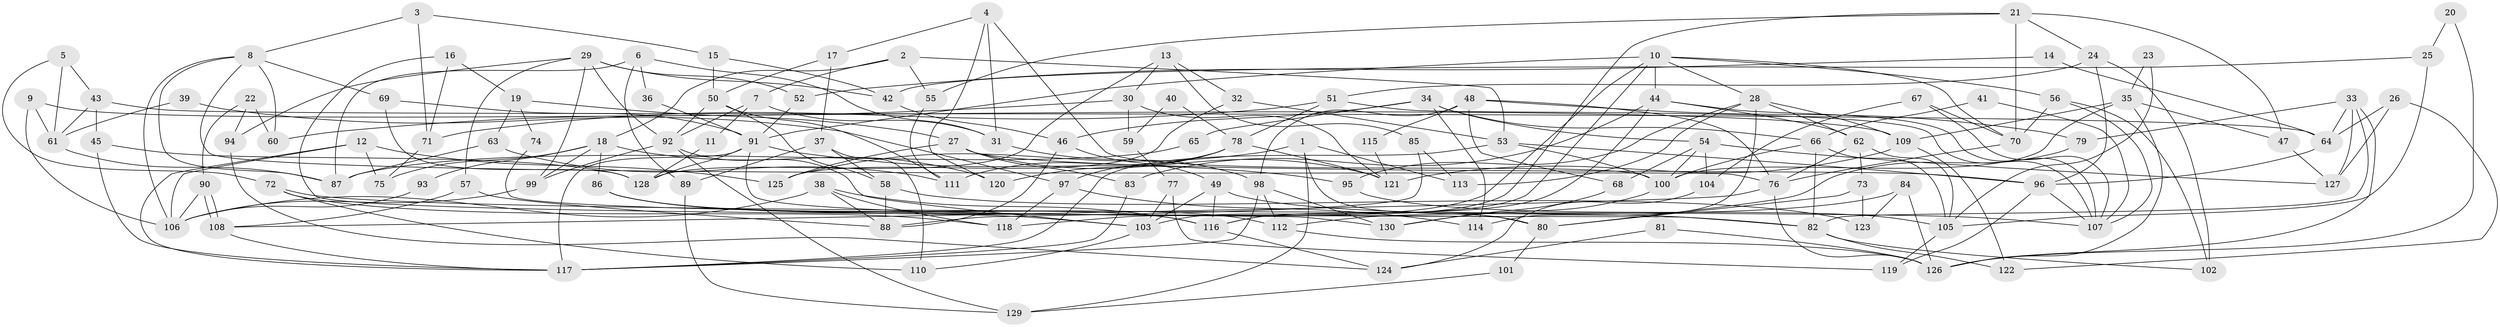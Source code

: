 // coarse degree distribution, {5: 0.20930232558139536, 3: 0.1744186046511628, 6: 0.13953488372093023, 4: 0.12790697674418605, 7: 0.09302325581395349, 2: 0.12790697674418605, 9: 0.03488372093023256, 8: 0.09302325581395349}
// Generated by graph-tools (version 1.1) at 2025/23/03/03/25 07:23:59]
// undirected, 130 vertices, 260 edges
graph export_dot {
graph [start="1"]
  node [color=gray90,style=filled];
  1;
  2;
  3;
  4;
  5;
  6;
  7;
  8;
  9;
  10;
  11;
  12;
  13;
  14;
  15;
  16;
  17;
  18;
  19;
  20;
  21;
  22;
  23;
  24;
  25;
  26;
  27;
  28;
  29;
  30;
  31;
  32;
  33;
  34;
  35;
  36;
  37;
  38;
  39;
  40;
  41;
  42;
  43;
  44;
  45;
  46;
  47;
  48;
  49;
  50;
  51;
  52;
  53;
  54;
  55;
  56;
  57;
  58;
  59;
  60;
  61;
  62;
  63;
  64;
  65;
  66;
  67;
  68;
  69;
  70;
  71;
  72;
  73;
  74;
  75;
  76;
  77;
  78;
  79;
  80;
  81;
  82;
  83;
  84;
  85;
  86;
  87;
  88;
  89;
  90;
  91;
  92;
  93;
  94;
  95;
  96;
  97;
  98;
  99;
  100;
  101;
  102;
  103;
  104;
  105;
  106;
  107;
  108;
  109;
  110;
  111;
  112;
  113;
  114;
  115;
  116;
  117;
  118;
  119;
  120;
  121;
  122;
  123;
  124;
  125;
  126;
  127;
  128;
  129;
  130;
  1 -- 125;
  1 -- 129;
  1 -- 80;
  1 -- 113;
  2 -- 18;
  2 -- 53;
  2 -- 7;
  2 -- 55;
  3 -- 15;
  3 -- 8;
  3 -- 71;
  4 -- 31;
  4 -- 100;
  4 -- 17;
  4 -- 120;
  5 -- 43;
  5 -- 72;
  5 -- 61;
  6 -- 31;
  6 -- 87;
  6 -- 36;
  6 -- 89;
  7 -- 92;
  7 -- 11;
  7 -- 31;
  8 -- 60;
  8 -- 76;
  8 -- 69;
  8 -- 87;
  8 -- 106;
  9 -- 109;
  9 -- 61;
  9 -- 106;
  10 -- 44;
  10 -- 116;
  10 -- 28;
  10 -- 56;
  10 -- 70;
  10 -- 91;
  10 -- 118;
  11 -- 128;
  12 -- 117;
  12 -- 106;
  12 -- 75;
  12 -- 125;
  13 -- 85;
  13 -- 128;
  13 -- 30;
  13 -- 32;
  14 -- 64;
  14 -- 52;
  15 -- 50;
  15 -- 42;
  16 -- 80;
  16 -- 71;
  16 -- 19;
  17 -- 50;
  17 -- 37;
  18 -- 120;
  18 -- 75;
  18 -- 86;
  18 -- 93;
  18 -- 99;
  19 -- 27;
  19 -- 63;
  19 -- 74;
  20 -- 25;
  20 -- 126;
  21 -- 103;
  21 -- 70;
  21 -- 24;
  21 -- 47;
  21 -- 55;
  22 -- 94;
  22 -- 90;
  22 -- 60;
  23 -- 35;
  23 -- 105;
  24 -- 102;
  24 -- 51;
  24 -- 96;
  25 -- 42;
  25 -- 105;
  26 -- 127;
  26 -- 122;
  26 -- 64;
  27 -- 96;
  27 -- 125;
  27 -- 83;
  27 -- 121;
  28 -- 95;
  28 -- 62;
  28 -- 109;
  28 -- 113;
  28 -- 114;
  29 -- 99;
  29 -- 92;
  29 -- 42;
  29 -- 52;
  29 -- 57;
  29 -- 94;
  30 -- 121;
  30 -- 59;
  30 -- 60;
  31 -- 98;
  32 -- 53;
  32 -- 125;
  33 -- 127;
  33 -- 64;
  33 -- 79;
  33 -- 82;
  33 -- 126;
  34 -- 66;
  34 -- 114;
  34 -- 46;
  34 -- 54;
  34 -- 65;
  35 -- 100;
  35 -- 126;
  35 -- 47;
  35 -- 109;
  36 -- 91;
  37 -- 58;
  37 -- 89;
  37 -- 110;
  38 -- 88;
  38 -- 106;
  38 -- 116;
  38 -- 118;
  39 -- 61;
  39 -- 97;
  40 -- 59;
  40 -- 78;
  41 -- 66;
  41 -- 107;
  42 -- 46;
  43 -- 64;
  43 -- 61;
  43 -- 45;
  44 -- 83;
  44 -- 107;
  44 -- 62;
  44 -- 116;
  45 -- 128;
  45 -- 117;
  46 -- 49;
  46 -- 88;
  47 -- 127;
  48 -- 76;
  48 -- 68;
  48 -- 79;
  48 -- 98;
  48 -- 115;
  49 -- 116;
  49 -- 103;
  49 -- 82;
  50 -- 58;
  50 -- 92;
  50 -- 111;
  51 -- 78;
  51 -- 71;
  51 -- 107;
  52 -- 91;
  53 -- 117;
  53 -- 96;
  53 -- 100;
  54 -- 100;
  54 -- 68;
  54 -- 104;
  54 -- 127;
  55 -- 111;
  56 -- 70;
  56 -- 102;
  56 -- 107;
  57 -- 108;
  57 -- 88;
  58 -- 88;
  58 -- 123;
  59 -- 77;
  61 -- 87;
  62 -- 73;
  62 -- 76;
  62 -- 105;
  63 -- 111;
  63 -- 87;
  64 -- 96;
  65 -- 87;
  66 -- 100;
  66 -- 82;
  66 -- 105;
  67 -- 107;
  67 -- 70;
  67 -- 104;
  68 -- 130;
  69 -- 91;
  69 -- 128;
  70 -- 76;
  71 -- 75;
  72 -- 118;
  72 -- 107;
  72 -- 110;
  73 -- 80;
  73 -- 123;
  74 -- 82;
  76 -- 108;
  76 -- 126;
  77 -- 103;
  77 -- 119;
  78 -- 111;
  78 -- 121;
  78 -- 97;
  78 -- 120;
  79 -- 80;
  80 -- 101;
  81 -- 124;
  81 -- 126;
  82 -- 102;
  82 -- 122;
  83 -- 117;
  84 -- 112;
  84 -- 126;
  84 -- 123;
  85 -- 88;
  85 -- 113;
  86 -- 116;
  86 -- 103;
  86 -- 112;
  89 -- 129;
  90 -- 106;
  90 -- 108;
  90 -- 108;
  91 -- 117;
  91 -- 95;
  91 -- 128;
  91 -- 130;
  92 -- 103;
  92 -- 99;
  92 -- 129;
  93 -- 106;
  94 -- 124;
  95 -- 105;
  96 -- 107;
  96 -- 119;
  97 -- 118;
  97 -- 114;
  98 -- 112;
  98 -- 117;
  98 -- 130;
  99 -- 106;
  100 -- 130;
  101 -- 129;
  103 -- 110;
  104 -- 124;
  105 -- 119;
  108 -- 117;
  109 -- 121;
  109 -- 122;
  112 -- 126;
  115 -- 121;
  116 -- 124;
}

